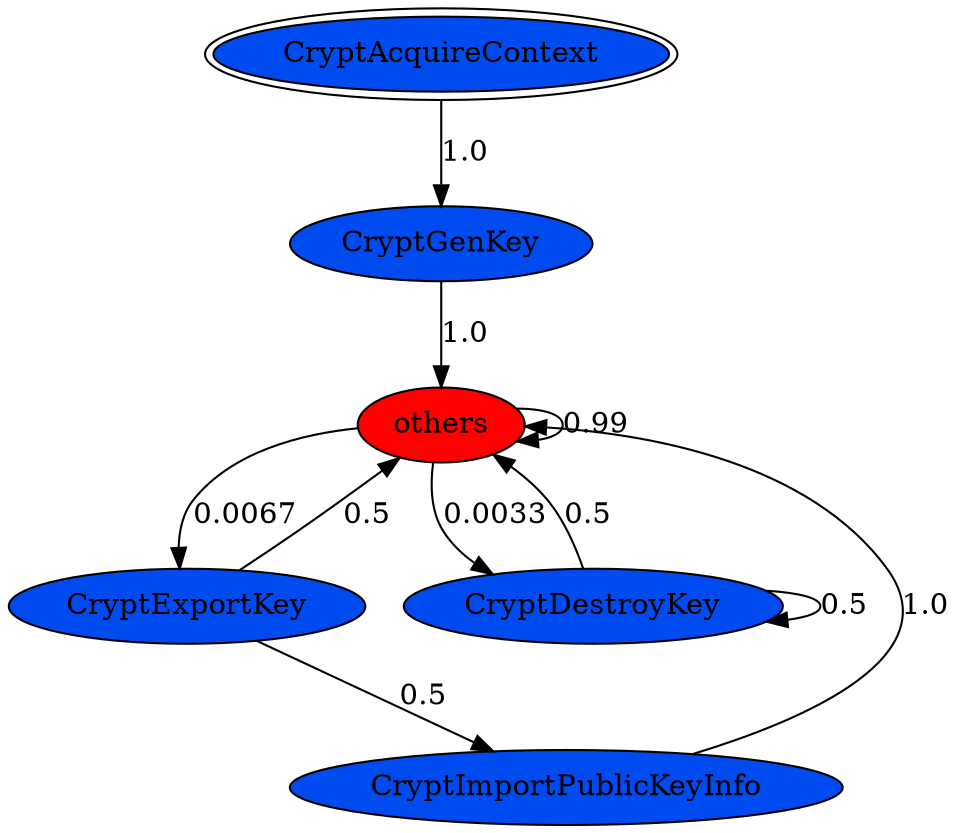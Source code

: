 digraph "./REPORTS/63266.json/API_PER_CATEGORY/CryptImportPublicKeyInfo.exe_3904_Cryptography_API_per_Category_Transition_Matrix" {
	CryptAcquireContext [label=CryptAcquireContext fillcolor="#004bf0" peripheries=2 style=filled]
	CryptGenKey [label=CryptGenKey fillcolor="#004bf0" style=filled]
	CryptAcquireContext -> CryptGenKey [label=1.0 fontcolor=black]
	others [label=others fillcolor=red style=filled]
	CryptGenKey -> others [label=1.0 fontcolor=black]
	others -> others [label=0.99 fontcolor=black]
	CryptExportKey [label=CryptExportKey fillcolor="#004bf0" style=filled]
	others -> CryptExportKey [label=0.0067 fontcolor=black]
	CryptDestroyKey [label=CryptDestroyKey fillcolor="#004bf0" style=filled]
	others -> CryptDestroyKey [label=0.0033 fontcolor=black]
	CryptExportKey -> others [label=0.5 fontcolor=black]
	CryptImportPublicKeyInfo [label=CryptImportPublicKeyInfo fillcolor="#004bf0" style=filled]
	CryptExportKey -> CryptImportPublicKeyInfo [label=0.5 fontcolor=black]
	CryptImportPublicKeyInfo -> others [label=1.0 fontcolor=black]
	CryptDestroyKey -> others [label=0.5 fontcolor=black]
	CryptDestroyKey -> CryptDestroyKey [label=0.5 fontcolor=black]
}
